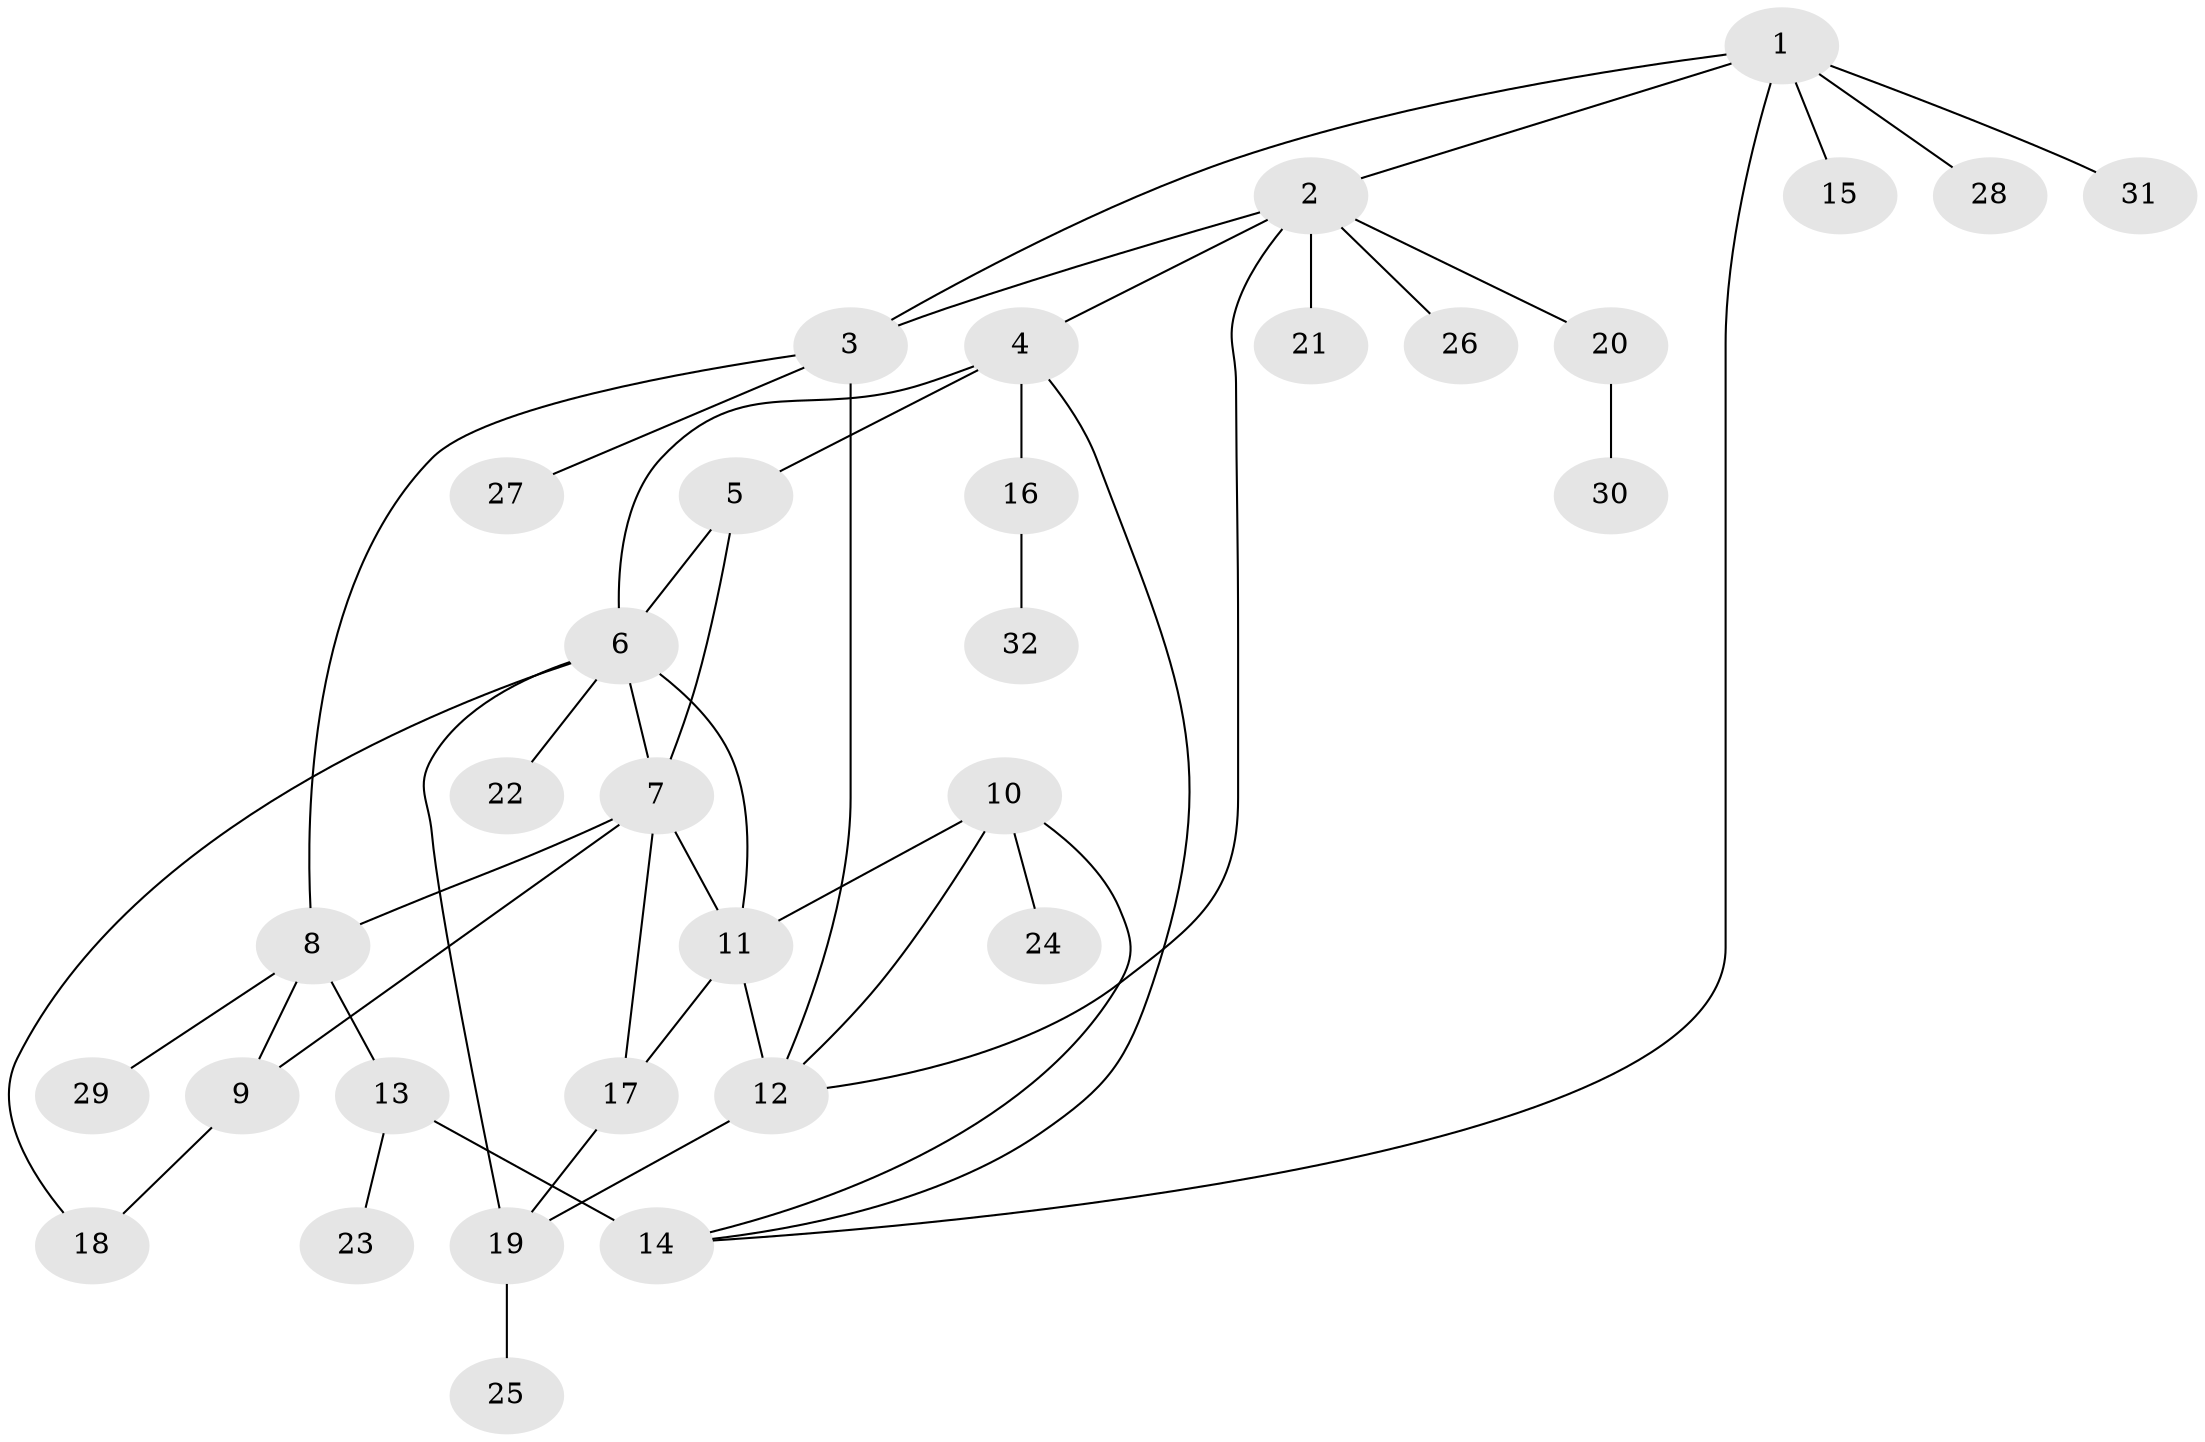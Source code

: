 // original degree distribution, {7: 0.015873015873015872, 8: 0.031746031746031744, 6: 0.06349206349206349, 4: 0.07936507936507936, 5: 0.015873015873015872, 12: 0.015873015873015872, 3: 0.07936507936507936, 9: 0.015873015873015872, 1: 0.5714285714285714, 2: 0.1111111111111111}
// Generated by graph-tools (version 1.1) at 2025/37/03/09/25 02:37:40]
// undirected, 32 vertices, 47 edges
graph export_dot {
graph [start="1"]
  node [color=gray90,style=filled];
  1;
  2;
  3;
  4;
  5;
  6;
  7;
  8;
  9;
  10;
  11;
  12;
  13;
  14;
  15;
  16;
  17;
  18;
  19;
  20;
  21;
  22;
  23;
  24;
  25;
  26;
  27;
  28;
  29;
  30;
  31;
  32;
  1 -- 2 [weight=1.0];
  1 -- 3 [weight=1.0];
  1 -- 14 [weight=1.0];
  1 -- 15 [weight=1.0];
  1 -- 28 [weight=1.0];
  1 -- 31 [weight=1.0];
  2 -- 3 [weight=1.0];
  2 -- 4 [weight=1.0];
  2 -- 12 [weight=1.0];
  2 -- 20 [weight=1.0];
  2 -- 21 [weight=1.0];
  2 -- 26 [weight=1.0];
  3 -- 8 [weight=1.0];
  3 -- 12 [weight=1.0];
  3 -- 27 [weight=1.0];
  4 -- 5 [weight=1.0];
  4 -- 6 [weight=1.0];
  4 -- 14 [weight=1.0];
  4 -- 16 [weight=1.0];
  5 -- 6 [weight=1.0];
  5 -- 7 [weight=1.0];
  6 -- 7 [weight=1.0];
  6 -- 11 [weight=1.0];
  6 -- 18 [weight=1.0];
  6 -- 19 [weight=1.0];
  6 -- 22 [weight=1.0];
  7 -- 8 [weight=1.0];
  7 -- 9 [weight=1.0];
  7 -- 11 [weight=1.0];
  7 -- 17 [weight=1.0];
  8 -- 9 [weight=1.0];
  8 -- 13 [weight=1.0];
  8 -- 29 [weight=1.0];
  9 -- 18 [weight=1.0];
  10 -- 11 [weight=1.0];
  10 -- 12 [weight=1.0];
  10 -- 14 [weight=1.0];
  10 -- 24 [weight=1.0];
  11 -- 12 [weight=7.0];
  11 -- 17 [weight=1.0];
  12 -- 19 [weight=1.0];
  13 -- 14 [weight=6.0];
  13 -- 23 [weight=1.0];
  16 -- 32 [weight=1.0];
  17 -- 19 [weight=1.0];
  19 -- 25 [weight=1.0];
  20 -- 30 [weight=1.0];
}
